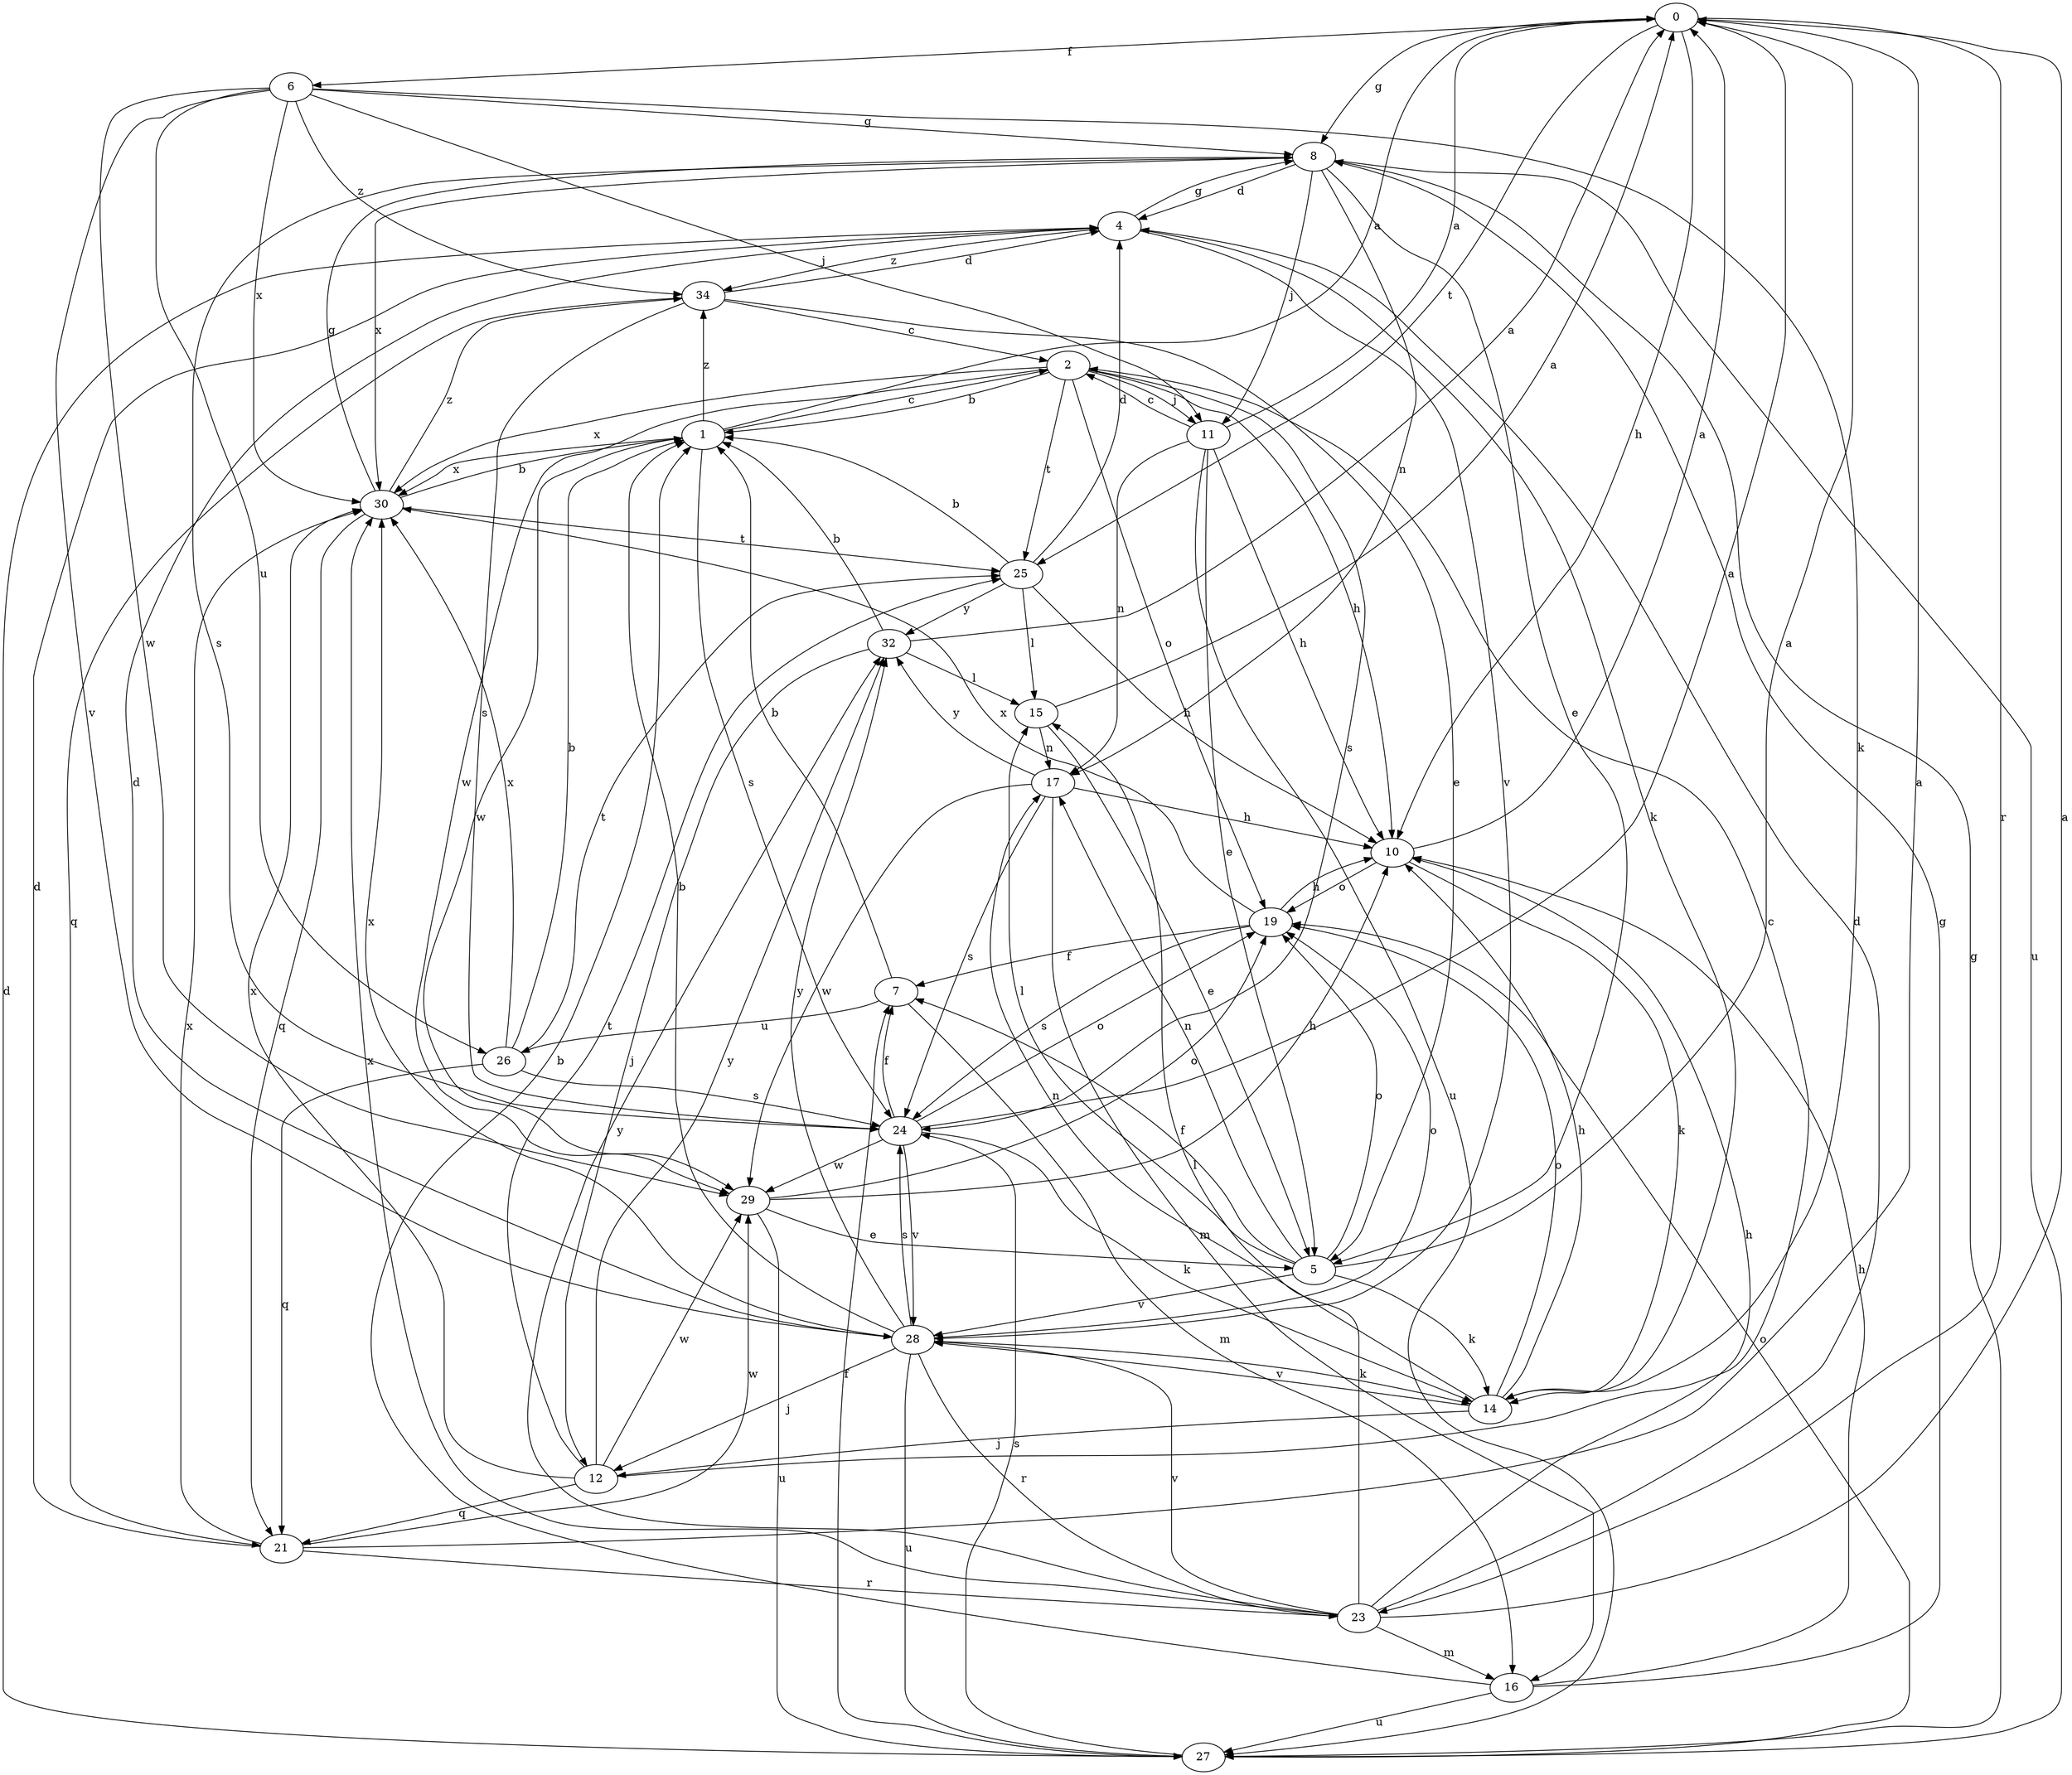 strict digraph  {
0;
1;
2;
4;
5;
6;
7;
8;
10;
11;
12;
14;
15;
16;
17;
19;
21;
23;
24;
25;
26;
27;
28;
29;
30;
32;
34;
0 -> 6  [label=f];
0 -> 8  [label=g];
0 -> 10  [label=h];
0 -> 23  [label=r];
0 -> 25  [label=t];
1 -> 0  [label=a];
1 -> 2  [label=c];
1 -> 24  [label=s];
1 -> 29  [label=w];
1 -> 30  [label=x];
1 -> 34  [label=z];
2 -> 1  [label=b];
2 -> 10  [label=h];
2 -> 11  [label=j];
2 -> 19  [label=o];
2 -> 24  [label=s];
2 -> 25  [label=t];
2 -> 29  [label=w];
2 -> 30  [label=x];
4 -> 8  [label=g];
4 -> 14  [label=k];
4 -> 28  [label=v];
4 -> 34  [label=z];
5 -> 0  [label=a];
5 -> 7  [label=f];
5 -> 14  [label=k];
5 -> 15  [label=l];
5 -> 17  [label=n];
5 -> 19  [label=o];
5 -> 28  [label=v];
6 -> 8  [label=g];
6 -> 11  [label=j];
6 -> 14  [label=k];
6 -> 26  [label=u];
6 -> 28  [label=v];
6 -> 29  [label=w];
6 -> 30  [label=x];
6 -> 34  [label=z];
7 -> 1  [label=b];
7 -> 16  [label=m];
7 -> 26  [label=u];
8 -> 4  [label=d];
8 -> 5  [label=e];
8 -> 11  [label=j];
8 -> 17  [label=n];
8 -> 24  [label=s];
8 -> 27  [label=u];
8 -> 30  [label=x];
10 -> 0  [label=a];
10 -> 14  [label=k];
10 -> 19  [label=o];
11 -> 0  [label=a];
11 -> 2  [label=c];
11 -> 5  [label=e];
11 -> 10  [label=h];
11 -> 17  [label=n];
11 -> 27  [label=u];
12 -> 2  [label=c];
12 -> 21  [label=q];
12 -> 25  [label=t];
12 -> 29  [label=w];
12 -> 30  [label=x];
12 -> 32  [label=y];
14 -> 10  [label=h];
14 -> 12  [label=j];
14 -> 17  [label=n];
14 -> 19  [label=o];
14 -> 28  [label=v];
15 -> 0  [label=a];
15 -> 5  [label=e];
15 -> 17  [label=n];
16 -> 1  [label=b];
16 -> 8  [label=g];
16 -> 10  [label=h];
16 -> 27  [label=u];
17 -> 10  [label=h];
17 -> 16  [label=m];
17 -> 24  [label=s];
17 -> 29  [label=w];
17 -> 32  [label=y];
19 -> 7  [label=f];
19 -> 10  [label=h];
19 -> 24  [label=s];
19 -> 30  [label=x];
21 -> 0  [label=a];
21 -> 4  [label=d];
21 -> 23  [label=r];
21 -> 29  [label=w];
21 -> 30  [label=x];
23 -> 0  [label=a];
23 -> 4  [label=d];
23 -> 10  [label=h];
23 -> 15  [label=l];
23 -> 16  [label=m];
23 -> 28  [label=v];
23 -> 30  [label=x];
23 -> 32  [label=y];
24 -> 0  [label=a];
24 -> 7  [label=f];
24 -> 14  [label=k];
24 -> 19  [label=o];
24 -> 28  [label=v];
24 -> 29  [label=w];
25 -> 1  [label=b];
25 -> 4  [label=d];
25 -> 10  [label=h];
25 -> 15  [label=l];
25 -> 32  [label=y];
26 -> 1  [label=b];
26 -> 21  [label=q];
26 -> 24  [label=s];
26 -> 25  [label=t];
26 -> 30  [label=x];
27 -> 4  [label=d];
27 -> 7  [label=f];
27 -> 8  [label=g];
27 -> 19  [label=o];
27 -> 24  [label=s];
28 -> 1  [label=b];
28 -> 4  [label=d];
28 -> 12  [label=j];
28 -> 14  [label=k];
28 -> 19  [label=o];
28 -> 23  [label=r];
28 -> 24  [label=s];
28 -> 27  [label=u];
28 -> 30  [label=x];
28 -> 32  [label=y];
29 -> 5  [label=e];
29 -> 10  [label=h];
29 -> 19  [label=o];
29 -> 27  [label=u];
30 -> 1  [label=b];
30 -> 8  [label=g];
30 -> 21  [label=q];
30 -> 25  [label=t];
30 -> 34  [label=z];
32 -> 0  [label=a];
32 -> 1  [label=b];
32 -> 12  [label=j];
32 -> 15  [label=l];
34 -> 2  [label=c];
34 -> 4  [label=d];
34 -> 5  [label=e];
34 -> 21  [label=q];
34 -> 24  [label=s];
}

